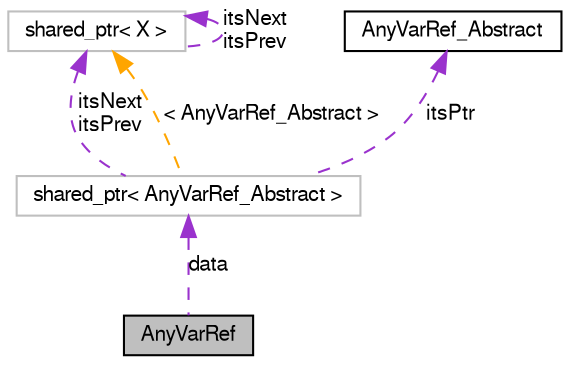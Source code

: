 digraph G
{
  edge [fontname="FreeSans",fontsize="10",labelfontname="FreeSans",labelfontsize="10"];
  node [fontname="FreeSans",fontsize="10",shape=record];
  Node1 [label="AnyVarRef",height=0.2,width=0.4,color="black", fillcolor="grey75", style="filled" fontcolor="black"];
  Node2 -> Node1 [dir=back,color="darkorchid3",fontsize="10",style="dashed",label="data",fontname="FreeSans"];
  Node2 [label="shared_ptr\< AnyVarRef_Abstract \>",height=0.2,width=0.4,color="grey75", fillcolor="white", style="filled"];
  Node3 -> Node2 [dir=back,color="darkorchid3",fontsize="10",style="dashed",label="itsNext\nitsPrev",fontname="FreeSans"];
  Node3 [label="shared_ptr\< X \>",height=0.2,width=0.4,color="grey75", fillcolor="white", style="filled"];
  Node3 -> Node3 [dir=back,color="darkorchid3",fontsize="10",style="dashed",label="itsNext\nitsPrev",fontname="FreeSans"];
  Node4 -> Node2 [dir=back,color="darkorchid3",fontsize="10",style="dashed",label="itsPtr",fontname="FreeSans"];
  Node4 [label="AnyVarRef_Abstract",height=0.2,width=0.4,color="black", fillcolor="white", style="filled",URL="$struct_any_var_ref___abstract.html",tooltip="Internal type used by AnyVarRef."];
  Node3 -> Node2 [dir=back,color="orange",fontsize="10",style="dashed",label="\< AnyVarRef_Abstract \>",fontname="FreeSans"];
}
